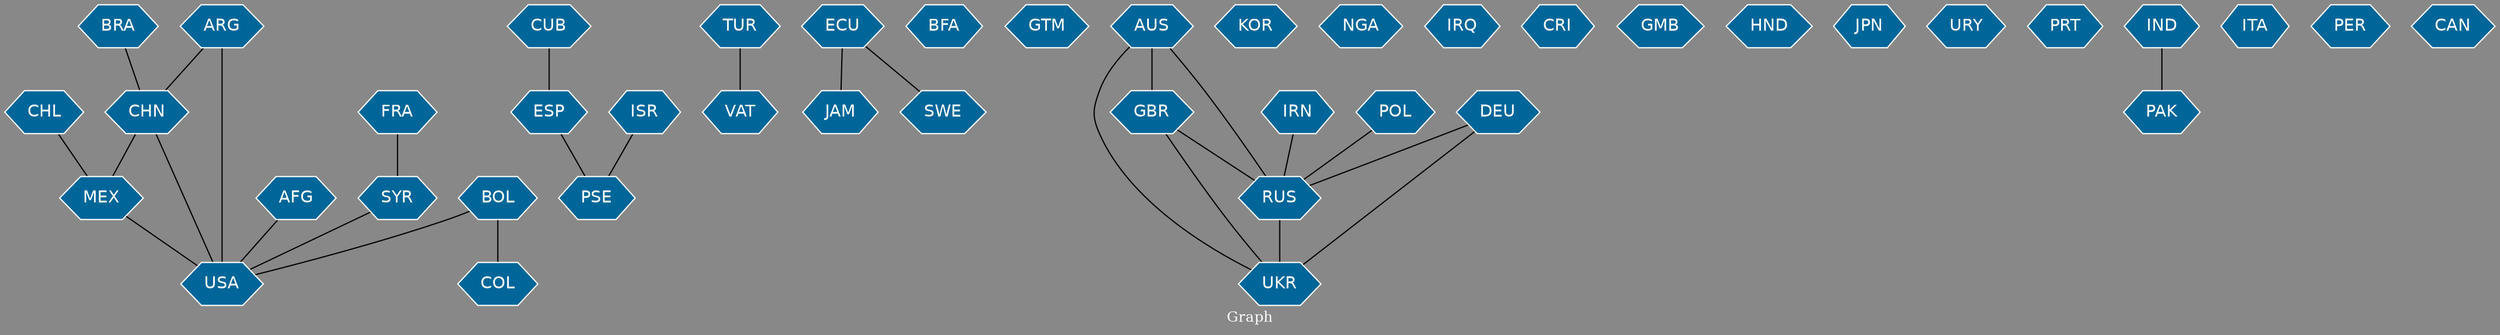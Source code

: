 // Countries together in item graph
graph {
	graph [bgcolor="#888888" fontcolor=white fontsize=12 label="Graph" outputorder=edgesfirst overlap=prism]
	node [color=white fillcolor="#006699" fontcolor=white fontname=Helvetica shape=hexagon style=filled]
	edge [arrowhead=open color=black fontcolor=white fontname=Courier fontsize=12]
		USA [label=USA]
		CUB [label=CUB]
		VAT [label=VAT]
		TUR [label=TUR]
		SYR [label=SYR]
		FRA [label=FRA]
		COL [label=COL]
		CHN [label=CHN]
		ARG [label=ARG]
		ECU [label=ECU]
		JAM [label=JAM]
		BFA [label=BFA]
		CHL [label=CHL]
		GTM [label=GTM]
		MEX [label=MEX]
		RUS [label=RUS]
		UKR [label=UKR]
		KOR [label=KOR]
		NGA [label=NGA]
		AUS [label=AUS]
		GBR [label=GBR]
		IRQ [label=IRQ]
		CRI [label=CRI]
		GMB [label=GMB]
		HND [label=HND]
		BOL [label=BOL]
		BRA [label=BRA]
		JPN [label=JPN]
		AFG [label=AFG]
		URY [label=URY]
		ESP [label=ESP]
		IRN [label=IRN]
		DEU [label=DEU]
		PRT [label=PRT]
		SWE [label=SWE]
		IND [label=IND]
		PAK [label=PAK]
		ITA [label=ITA]
		PER [label=PER]
		ISR [label=ISR]
		PSE [label=PSE]
		POL [label=POL]
		CAN [label=CAN]
			MEX -- USA [weight=2]
			AUS -- UKR [weight=1]
			SYR -- USA [weight=1]
			DEU -- UKR [weight=1]
			ISR -- PSE [weight=1]
			DEU -- RUS [weight=1]
			IND -- PAK [weight=1]
			IRN -- RUS [weight=1]
			CHN -- USA [weight=2]
			BOL -- COL [weight=2]
			ARG -- USA [weight=1]
			ESP -- PSE [weight=1]
			CHN -- MEX [weight=2]
			BOL -- USA [weight=2]
			GBR -- UKR [weight=1]
			TUR -- VAT [weight=2]
			ECU -- SWE [weight=1]
			AUS -- RUS [weight=1]
			RUS -- UKR [weight=9]
			FRA -- SYR [weight=1]
			GBR -- RUS [weight=1]
			POL -- RUS [weight=1]
			BRA -- CHN [weight=1]
			ARG -- CHN [weight=1]
			ECU -- JAM [weight=1]
			AFG -- USA [weight=1]
			CHL -- MEX [weight=1]
			CUB -- ESP [weight=1]
			AUS -- GBR [weight=1]
}